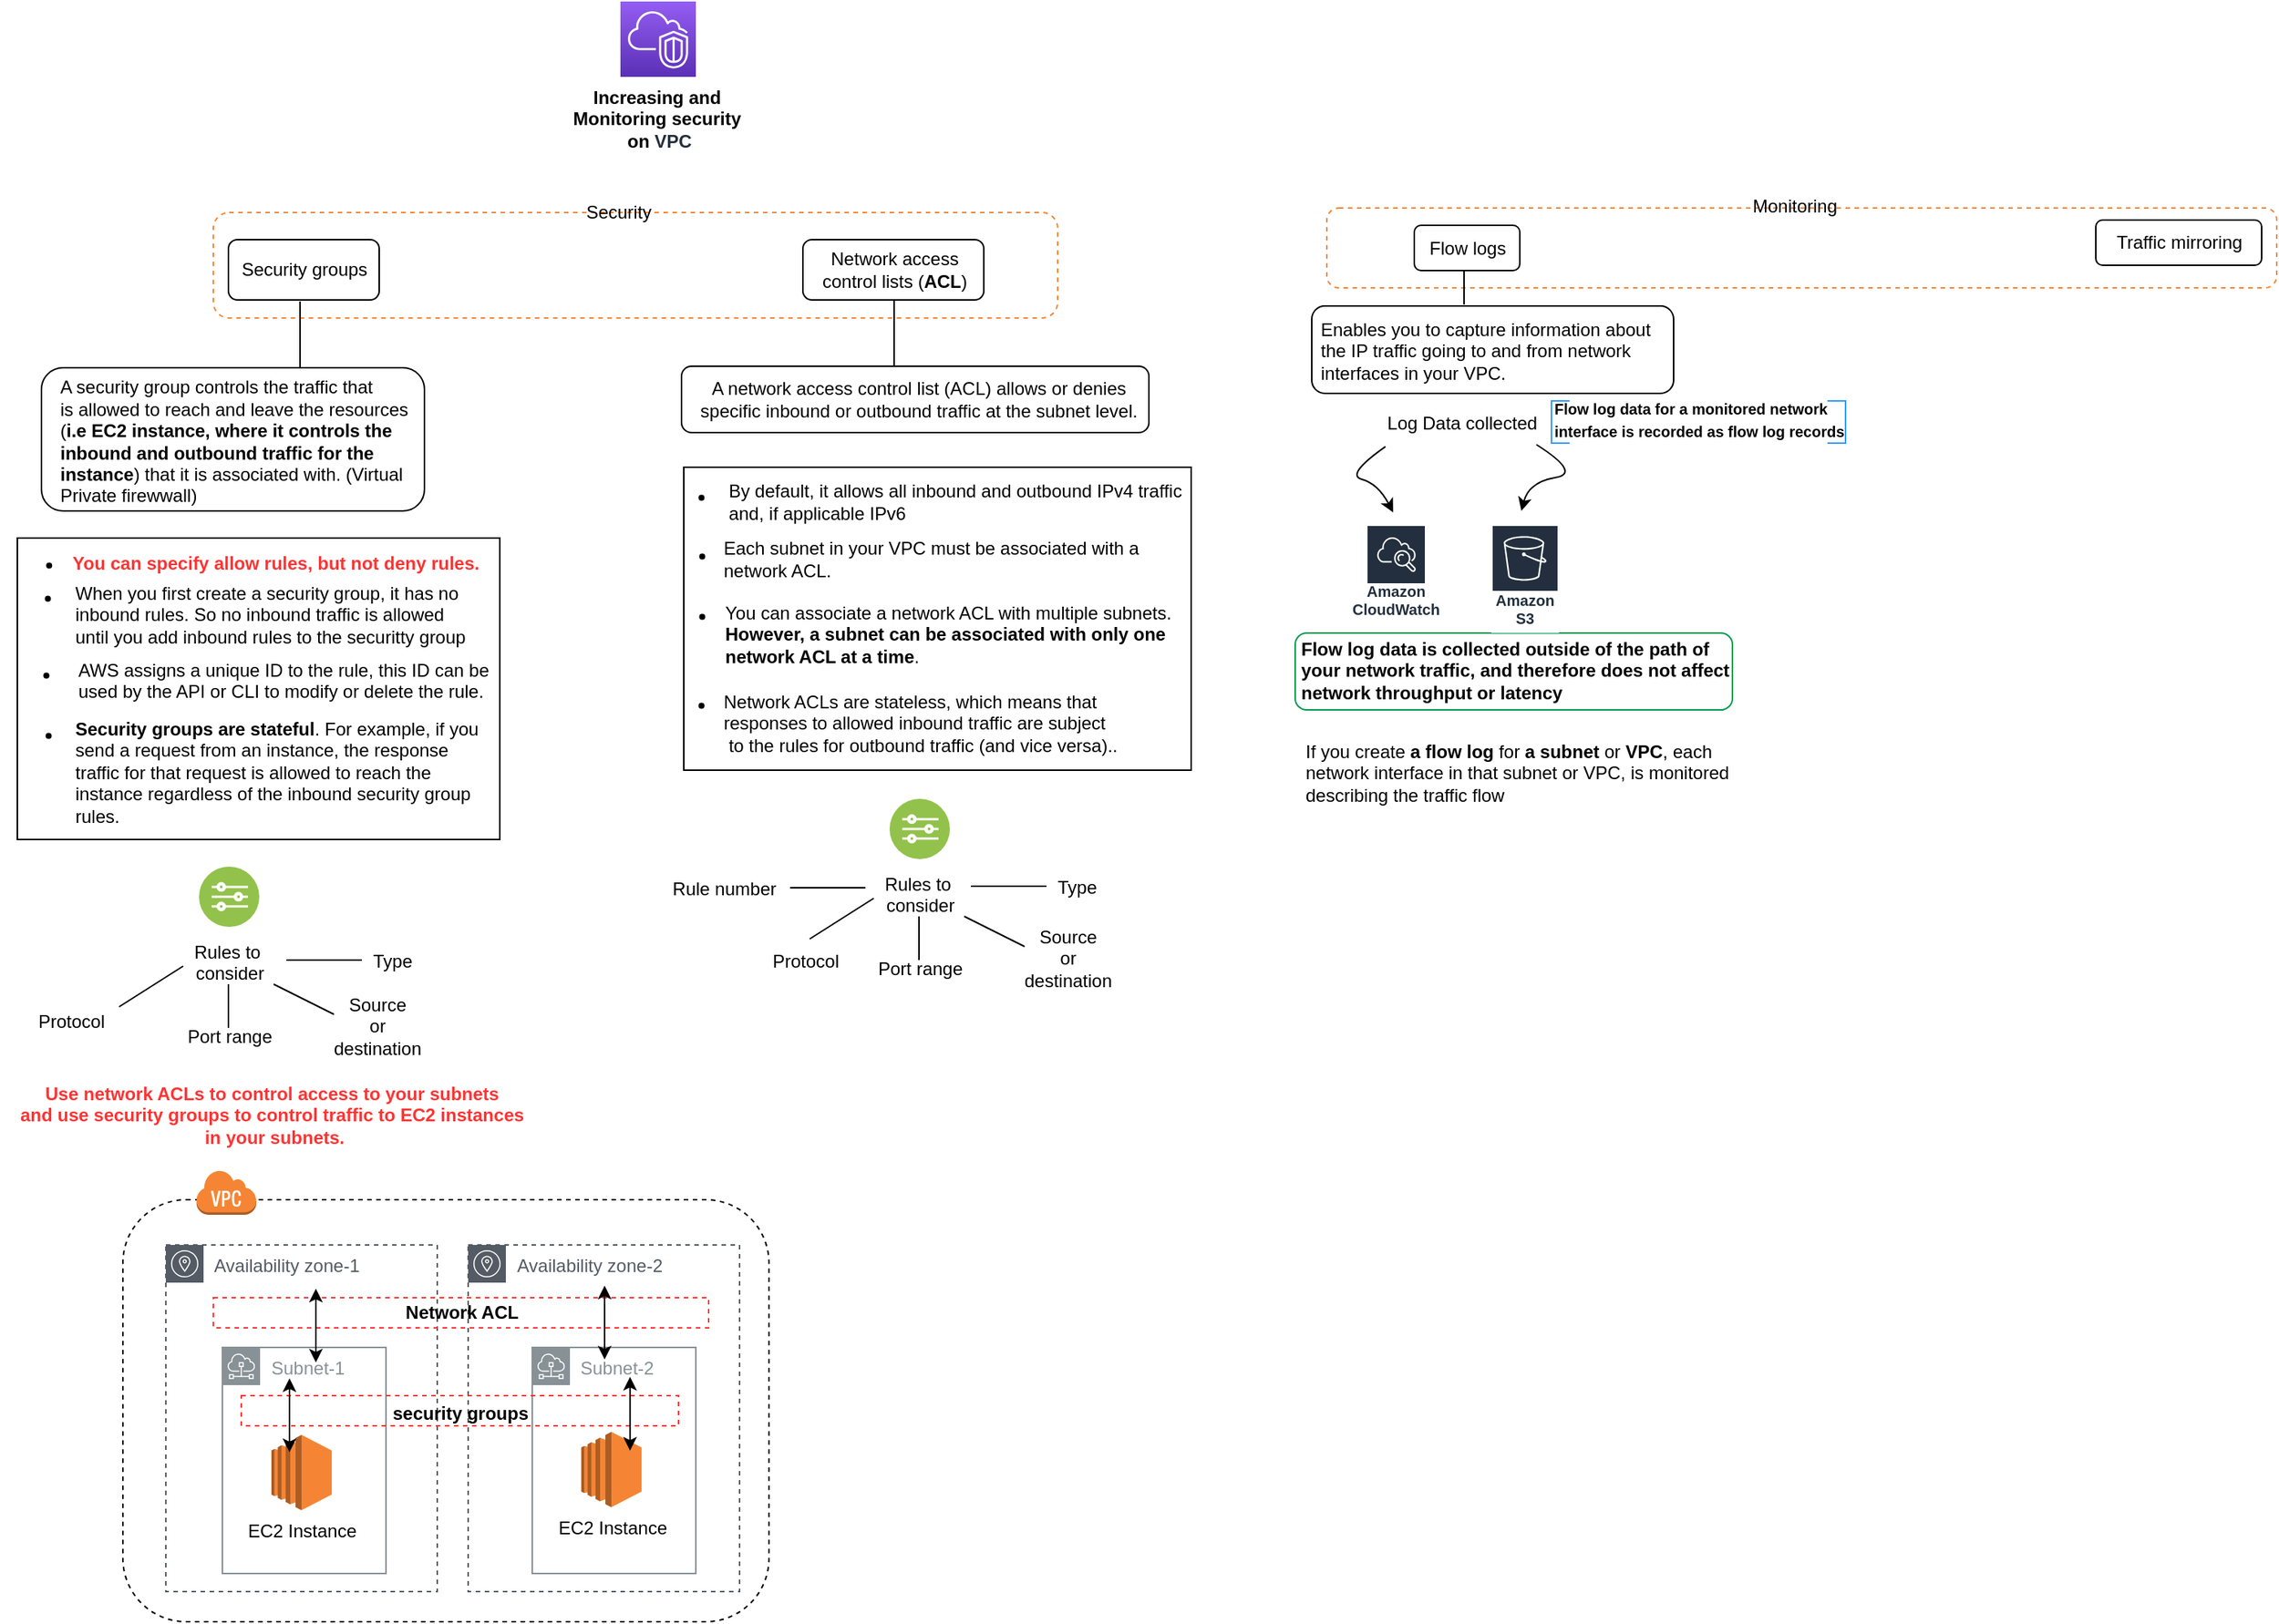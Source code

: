 <mxfile version="20.2.2" type="github">
  <diagram id="cpsscqJeLkJXniqVmFfT" name="Page-1">
    <mxGraphModel dx="2453" dy="484" grid="1" gridSize="10" guides="1" tooltips="1" connect="1" arrows="1" fold="1" page="1" pageScale="1" pageWidth="1654" pageHeight="1169" math="0" shadow="0">
      <root>
        <mxCell id="0" />
        <mxCell id="1" parent="0" />
        <mxCell id="yMgCK0aEijrdPxdoYDGV-15" value="" style="rounded=1;whiteSpace=wrap;html=1;shadow=0;fontColor=default;strokeColor=#00994D;strokeWidth=1;fillColor=none;" vertex="1" parent="1">
          <mxGeometry x="-701" y="449" width="290" height="51" as="geometry" />
        </mxCell>
        <mxCell id="yMgCK0aEijrdPxdoYDGV-6" value="" style="rounded=1;whiteSpace=wrap;html=1;shadow=0;fontColor=#000000;strokeColor=#000000;strokeWidth=1;fillColor=none;" vertex="1" parent="1">
          <mxGeometry x="-690" y="232" width="240" height="58" as="geometry" />
        </mxCell>
        <mxCell id="QcHBrNCwGpu6GKMh8RlP-12" value="" style="rounded=1;whiteSpace=wrap;html=1;strokeColor=#F58534;fillColor=none;dashed=1;" parent="1" vertex="1">
          <mxGeometry x="-680" y="167" width="630" height="53" as="geometry" />
        </mxCell>
        <mxCell id="Rog5_UgRyedYUE5XWu1X-60" value="" style="rounded=0;whiteSpace=wrap;html=1;strokeColor=#000000;strokeWidth=1;fillColor=none;" parent="1" vertex="1">
          <mxGeometry x="-1106.5" y="339" width="336.5" height="201" as="geometry" />
        </mxCell>
        <mxCell id="Rog5_UgRyedYUE5XWu1X-36" value="" style="rounded=1;whiteSpace=wrap;html=1;shadow=0;fontColor=#000000;strokeColor=#000000;strokeWidth=1;fillColor=none;dashed=1;" parent="1" vertex="1">
          <mxGeometry x="-1478.5" y="825" width="428.5" height="280" as="geometry" />
        </mxCell>
        <mxCell id="Rog5_UgRyedYUE5XWu1X-11" value="" style="rounded=1;whiteSpace=wrap;html=1;fillColor=none;" parent="1" vertex="1">
          <mxGeometry x="-1532.5" y="273" width="254" height="95" as="geometry" />
        </mxCell>
        <mxCell id="Rog5_UgRyedYUE5XWu1X-1" value="A security group controls the traffic that &lt;br&gt;is allowed to reach and leave the resources&lt;br&gt;(&lt;b&gt;i.e&amp;nbsp;EC2 instance, where it controls the &lt;br&gt;inbound and outbound traffic for the &lt;br&gt;instance&lt;/b&gt;)&amp;nbsp;that it is associated with. (Virtual&lt;br&gt;Private firewwall)" style="text;html=1;align=left;verticalAlign=middle;resizable=0;points=[];autosize=1;strokeColor=none;fillColor=none;" parent="1" vertex="1">
          <mxGeometry x="-1522.5" y="272" width="250" height="100" as="geometry" />
        </mxCell>
        <mxCell id="QcHBrNCwGpu6GKMh8RlP-11" value="" style="rounded=1;whiteSpace=wrap;html=1;strokeColor=#F58534;fillColor=none;dashed=1;" parent="1" vertex="1">
          <mxGeometry x="-1418.5" y="170" width="560" height="70" as="geometry" />
        </mxCell>
        <mxCell id="QcHBrNCwGpu6GKMh8RlP-2" value="&lt;b&gt;&lt;span style=&quot;color: rgb(0, 0, 0);&quot;&gt;Increasing and&amp;nbsp;&lt;/span&gt;&lt;br style=&quot;color: rgb(0, 0, 0);&quot;&gt;&lt;span style=&quot;color: rgb(0, 0, 0);&quot;&gt;Monitoring security&amp;nbsp; &lt;br&gt;on&amp;nbsp;&lt;/span&gt;VPC&lt;/b&gt;" style="sketch=0;points=[[0,0,0],[0.25,0,0],[0.5,0,0],[0.75,0,0],[1,0,0],[0,1,0],[0.25,1,0],[0.5,1,0],[0.75,1,0],[1,1,0],[0,0.25,0],[0,0.5,0],[0,0.75,0],[1,0.25,0],[1,0.5,0],[1,0.75,0]];outlineConnect=0;fontColor=#232F3E;gradientColor=#945DF2;gradientDirection=north;fillColor=#5A30B5;strokeColor=#ffffff;dashed=0;verticalLabelPosition=bottom;verticalAlign=top;align=center;html=1;fontSize=12;fontStyle=0;aspect=fixed;shape=mxgraph.aws4.resourceIcon;resIcon=mxgraph.aws4.vpc;" parent="1" vertex="1">
          <mxGeometry x="-1148.5" y="30" width="50" height="50" as="geometry" />
        </mxCell>
        <mxCell id="QcHBrNCwGpu6GKMh8RlP-7" value="Security groups" style="rounded=1;whiteSpace=wrap;html=1;fillColor=none;" parent="1" vertex="1">
          <mxGeometry x="-1408.5" y="188" width="100" height="40" as="geometry" />
        </mxCell>
        <mxCell id="QcHBrNCwGpu6GKMh8RlP-8" value="Network access &lt;br&gt;control lists (&lt;b&gt;ACL&lt;/b&gt;)" style="text;html=1;align=center;verticalAlign=middle;resizable=0;points=[];autosize=1;strokeColor=default;fillColor=none;rounded=1;" parent="1" vertex="1">
          <mxGeometry x="-1027.5" y="188" width="120" height="40" as="geometry" />
        </mxCell>
        <mxCell id="QcHBrNCwGpu6GKMh8RlP-9" value="Flow logs" style="text;html=1;align=center;verticalAlign=middle;resizable=0;points=[];autosize=1;strokeColor=default;fillColor=none;rounded=1;" parent="1" vertex="1">
          <mxGeometry x="-622" y="178.5" width="70" height="30" as="geometry" />
        </mxCell>
        <mxCell id="QcHBrNCwGpu6GKMh8RlP-10" value="Traffic mirroring" style="text;html=1;align=center;verticalAlign=middle;resizable=0;points=[];autosize=1;strokeColor=default;fillColor=none;rounded=1;" parent="1" vertex="1">
          <mxGeometry x="-170" y="175" width="110" height="30" as="geometry" />
        </mxCell>
        <mxCell id="Rog5_UgRyedYUE5XWu1X-8" value="" style="group" parent="1" vertex="1" connectable="0">
          <mxGeometry x="-1548.5" y="406" width="406.36" height="180" as="geometry" />
        </mxCell>
        <mxCell id="Rog5_UgRyedYUE5XWu1X-16" value="" style="rounded=0;whiteSpace=wrap;html=1;strokeColor=#000000;strokeWidth=1;fillColor=none;" parent="Rog5_UgRyedYUE5XWu1X-8" vertex="1">
          <mxGeometry y="-20" width="320" height="200" as="geometry" />
        </mxCell>
        <mxCell id="Rog5_UgRyedYUE5XWu1X-3" value="When you first create a security group, it has no &lt;br&gt;inbound rules. So no inbound traffic is allowed&lt;br&gt;until you add inbound rules to the securitty group" style="text;html=1;align=left;verticalAlign=middle;resizable=0;points=[];autosize=1;strokeColor=none;fillColor=none;" parent="Rog5_UgRyedYUE5XWu1X-8" vertex="1">
          <mxGeometry x="36.364" y="0.72" width="280" height="60" as="geometry" />
        </mxCell>
        <mxCell id="Rog5_UgRyedYUE5XWu1X-7" value="" style="shape=waypoint;sketch=0;fillStyle=solid;size=6;pointerEvents=1;points=[];fillColor=none;resizable=0;rotatable=0;perimeter=centerPerimeter;snapToPoint=1;strokeWidth=0;" parent="Rog5_UgRyedYUE5XWu1X-8" vertex="1">
          <mxGeometry width="40" height="40" as="geometry" />
        </mxCell>
        <mxCell id="Rog5_UgRyedYUE5XWu1X-51" value="&lt;b&gt;Security groups are stateful&lt;/b&gt;. For example, if you &lt;br&gt;send a request from an instance, the response &lt;br&gt;traffic for that request is allowed to reach the &lt;br&gt;instance regardless of the inbound security group &lt;br&gt;rules." style="text;whiteSpace=wrap;html=1;fontColor=#000000;" parent="Rog5_UgRyedYUE5XWu1X-8" vertex="1">
          <mxGeometry x="36.36" y="93" width="370" height="55" as="geometry" />
        </mxCell>
        <mxCell id="Rog5_UgRyedYUE5XWu1X-6" value="" style="group" parent="Rog5_UgRyedYUE5XWu1X-8" vertex="1" connectable="0">
          <mxGeometry x="0.86" y="-22" width="319" height="40" as="geometry" />
        </mxCell>
        <mxCell id="Rog5_UgRyedYUE5XWu1X-2" value="&lt;span style=&quot;background-color: initial;&quot;&gt;&lt;b&gt;&lt;font color=&quot;#ff3333&quot;&gt;&amp;nbsp; &amp;nbsp; You can specify allow rules, but not deny rules.&lt;/font&gt;&lt;/b&gt;&lt;/span&gt;" style="text;html=1;align=center;verticalAlign=middle;resizable=0;points=[];autosize=1;strokeColor=none;fillColor=none;" parent="Rog5_UgRyedYUE5XWu1X-6" vertex="1">
          <mxGeometry x="9" y="4" width="310" height="30" as="geometry" />
        </mxCell>
        <mxCell id="Rog5_UgRyedYUE5XWu1X-5" value="" style="shape=waypoint;sketch=0;fillStyle=solid;size=6;pointerEvents=1;points=[];fillColor=none;resizable=0;rotatable=0;perimeter=centerPerimeter;snapToPoint=1;strokeWidth=0;" parent="Rog5_UgRyedYUE5XWu1X-6" vertex="1">
          <mxGeometry width="40" height="40" as="geometry" />
        </mxCell>
        <mxCell id="Rog5_UgRyedYUE5XWu1X-10" value="" style="group" parent="1" vertex="1" connectable="0">
          <mxGeometry x="-1549.5" y="457" width="339" height="43" as="geometry" />
        </mxCell>
        <mxCell id="Rog5_UgRyedYUE5XWu1X-4" value="&lt;div&gt;AWS assigns a unique ID to the rule, this ID can be&amp;nbsp;&lt;/div&gt;&lt;div&gt;used by the API or CLI to modify or delete the rule.&lt;/div&gt;&lt;div&gt;&lt;br&gt;&lt;/div&gt;" style="text;html=1;align=left;verticalAlign=middle;resizable=0;points=[];autosize=1;strokeColor=none;fillColor=none;" parent="Rog5_UgRyedYUE5XWu1X-10" vertex="1">
          <mxGeometry x="39" y="0.705" width="300" height="60" as="geometry" />
        </mxCell>
        <mxCell id="Rog5_UgRyedYUE5XWu1X-9" value="" style="shape=waypoint;sketch=0;fillStyle=solid;size=6;pointerEvents=1;points=[];fillColor=none;resizable=0;rotatable=0;perimeter=centerPerimeter;snapToPoint=1;strokeWidth=0;" parent="Rog5_UgRyedYUE5XWu1X-10" vertex="1">
          <mxGeometry width="40" height="40" as="geometry" />
        </mxCell>
        <mxCell id="Rog5_UgRyedYUE5XWu1X-12" value="" style="endArrow=none;html=1;rounded=0;" parent="1" edge="1">
          <mxGeometry width="50" height="50" relative="1" as="geometry">
            <mxPoint x="-1361" y="273" as="sourcePoint" />
            <mxPoint x="-1361" y="229" as="targetPoint" />
          </mxGeometry>
        </mxCell>
        <mxCell id="Rog5_UgRyedYUE5XWu1X-17" value="Rules to&amp;nbsp;&lt;br&gt;consider" style="aspect=fixed;perimeter=ellipsePerimeter;html=1;align=center;shadow=0;dashed=0;fontColor=#000000;labelBackgroundColor=#ffffff;fontSize=12;spacingTop=3;image;image=img/lib/ibm/vpc/Rules.svg;strokeColor=#000000;strokeWidth=1;fillColor=none;fontStyle=0" parent="1" vertex="1">
          <mxGeometry x="-1428" y="604" width="40" height="40" as="geometry" />
        </mxCell>
        <mxCell id="Rog5_UgRyedYUE5XWu1X-19" value="Protocol" style="text;html=1;align=center;verticalAlign=middle;resizable=0;points=[];autosize=1;strokeColor=none;fillColor=none;fontColor=#000000;" parent="1" vertex="1">
          <mxGeometry x="-1548.5" y="692" width="70" height="30" as="geometry" />
        </mxCell>
        <mxCell id="Rog5_UgRyedYUE5XWu1X-20" value="Port range" style="text;html=1;align=center;verticalAlign=middle;resizable=0;points=[];autosize=1;strokeColor=none;fillColor=none;fontColor=#000000;" parent="1" vertex="1">
          <mxGeometry x="-1448" y="702" width="80" height="30" as="geometry" />
        </mxCell>
        <mxCell id="Rog5_UgRyedYUE5XWu1X-21" value="Source &lt;br&gt;or &lt;br&gt;destination" style="text;html=1;align=center;verticalAlign=middle;resizable=0;points=[];autosize=1;strokeColor=none;fillColor=none;fontColor=#000000;" parent="1" vertex="1">
          <mxGeometry x="-1350.5" y="680" width="80" height="60" as="geometry" />
        </mxCell>
        <mxCell id="Rog5_UgRyedYUE5XWu1X-22" value="" style="endArrow=none;html=1;rounded=0;fontColor=#000000;" parent="1" edge="1">
          <mxGeometry width="50" height="50" relative="1" as="geometry">
            <mxPoint x="-1481" y="697" as="sourcePoint" />
            <mxPoint x="-1438.5" y="670" as="targetPoint" />
          </mxGeometry>
        </mxCell>
        <mxCell id="Rog5_UgRyedYUE5XWu1X-23" value="" style="endArrow=none;html=1;rounded=0;fontColor=#000000;" parent="1" edge="1">
          <mxGeometry width="50" height="50" relative="1" as="geometry">
            <mxPoint x="-1338.5" y="702" as="sourcePoint" />
            <mxPoint x="-1378.5" y="682" as="targetPoint" />
          </mxGeometry>
        </mxCell>
        <mxCell id="Rog5_UgRyedYUE5XWu1X-24" value="" style="endArrow=none;html=1;rounded=0;fontColor=#000000;" parent="1" edge="1">
          <mxGeometry width="50" height="50" relative="1" as="geometry">
            <mxPoint x="-1408.5" y="711" as="sourcePoint" />
            <mxPoint x="-1408.5" y="682" as="targetPoint" />
          </mxGeometry>
        </mxCell>
        <mxCell id="Rog5_UgRyedYUE5XWu1X-25" value="Use network ACLs to control access to your subnets &lt;br&gt;and use security groups to control traffic to EC2 instances&lt;br&gt;&amp;nbsp;in your subnets." style="text;html=1;align=center;verticalAlign=middle;resizable=0;points=[];autosize=1;strokeColor=none;fillColor=none;fontColor=#FF3333;fontStyle=1" parent="1" vertex="1">
          <mxGeometry x="-1560" y="739" width="360" height="60" as="geometry" />
        </mxCell>
        <mxCell id="Rog5_UgRyedYUE5XWu1X-26" value="Availability zone-1" style="sketch=0;outlineConnect=0;gradientColor=none;html=1;whiteSpace=wrap;fontSize=12;fontStyle=0;shape=mxgraph.aws4.group;grIcon=mxgraph.aws4.group_availability_zone;strokeColor=#545B64;fillColor=none;verticalAlign=top;align=left;spacingLeft=30;fontColor=#545B64;dashed=1;strokeWidth=1;" parent="1" vertex="1">
          <mxGeometry x="-1450" y="855" width="180" height="230" as="geometry" />
        </mxCell>
        <mxCell id="Rog5_UgRyedYUE5XWu1X-30" value="Subnet-1" style="sketch=0;outlineConnect=0;gradientColor=none;html=1;whiteSpace=wrap;fontSize=12;fontStyle=0;shape=mxgraph.aws4.group;grIcon=mxgraph.aws4.group_subnet;strokeColor=#879196;fillColor=none;verticalAlign=top;align=left;spacingLeft=30;fontColor=#879196;dashed=0;shadow=0;" parent="1" vertex="1">
          <mxGeometry x="-1412.5" y="923" width="108.5" height="150" as="geometry" />
        </mxCell>
        <mxCell id="Rog5_UgRyedYUE5XWu1X-33" value="&lt;font color=&quot;#000000&quot;&gt;EC2 Instance&lt;/font&gt;" style="outlineConnect=0;dashed=0;verticalLabelPosition=bottom;verticalAlign=top;align=center;html=1;shape=mxgraph.aws3.ec2;fillColor=#F58534;gradientColor=none;shadow=0;fontColor=#FF3333;strokeColor=#000000;strokeWidth=2;" parent="1" vertex="1">
          <mxGeometry x="-1380" y="981" width="40" height="50" as="geometry" />
        </mxCell>
        <mxCell id="Rog5_UgRyedYUE5XWu1X-34" value="" style="outlineConnect=0;dashed=0;verticalLabelPosition=bottom;verticalAlign=top;align=center;html=1;shape=mxgraph.aws3.virtual_private_cloud;fillColor=#F58534;gradientColor=none;shadow=0;fontColor=#000000;strokeColor=#000000;strokeWidth=2;" parent="1" vertex="1">
          <mxGeometry x="-1430" y="805" width="40" height="30" as="geometry" />
        </mxCell>
        <mxCell id="Rog5_UgRyedYUE5XWu1X-37" value="Availability zone-2" style="sketch=0;outlineConnect=0;gradientColor=none;html=1;whiteSpace=wrap;fontSize=12;fontStyle=0;shape=mxgraph.aws4.group;grIcon=mxgraph.aws4.group_availability_zone;strokeColor=#545B64;fillColor=none;verticalAlign=top;align=left;spacingLeft=30;fontColor=#545B64;dashed=1;strokeWidth=1;" parent="1" vertex="1">
          <mxGeometry x="-1249.5" y="855" width="180" height="230" as="geometry" />
        </mxCell>
        <mxCell id="Rog5_UgRyedYUE5XWu1X-38" value="Subnet-2" style="sketch=0;outlineConnect=0;gradientColor=none;html=1;whiteSpace=wrap;fontSize=12;fontStyle=0;shape=mxgraph.aws4.group;grIcon=mxgraph.aws4.group_subnet;strokeColor=#879196;fillColor=none;verticalAlign=top;align=left;spacingLeft=30;fontColor=#879196;dashed=0;shadow=0;" parent="1" vertex="1">
          <mxGeometry x="-1207" y="923" width="108.5" height="150" as="geometry" />
        </mxCell>
        <mxCell id="Rog5_UgRyedYUE5XWu1X-39" value="&lt;font color=&quot;#000000&quot;&gt;EC2 Instance&lt;/font&gt;" style="outlineConnect=0;dashed=0;verticalLabelPosition=bottom;verticalAlign=top;align=center;html=1;shape=mxgraph.aws3.ec2;fillColor=#F58534;gradientColor=none;shadow=0;fontColor=#FF3333;strokeColor=#000000;strokeWidth=2;" parent="1" vertex="1">
          <mxGeometry x="-1174.5" y="979" width="40" height="50" as="geometry" />
        </mxCell>
        <mxCell id="Rog5_UgRyedYUE5XWu1X-40" value="" style="rounded=0;whiteSpace=wrap;html=1;shadow=0;dashed=1;fontColor=#000000;strokeColor=#FF3333;strokeWidth=1;fillColor=none;" parent="1" vertex="1">
          <mxGeometry x="-1400" y="955" width="290" height="20" as="geometry" />
        </mxCell>
        <mxCell id="Rog5_UgRyedYUE5XWu1X-41" value="&lt;b&gt;security groups&lt;/b&gt;" style="text;html=1;align=center;verticalAlign=middle;resizable=0;points=[];autosize=1;strokeColor=none;fillColor=none;fontColor=#000000;" parent="1" vertex="1">
          <mxGeometry x="-1310" y="952" width="110" height="30" as="geometry" />
        </mxCell>
        <mxCell id="Rog5_UgRyedYUE5XWu1X-42" value="" style="rounded=0;whiteSpace=wrap;html=1;shadow=0;dashed=1;fontColor=#000000;strokeColor=#FF3333;strokeWidth=1;fillColor=none;" parent="1" vertex="1">
          <mxGeometry x="-1418.5" y="890" width="328.5" height="20" as="geometry" />
        </mxCell>
        <mxCell id="Rog5_UgRyedYUE5XWu1X-43" value="&lt;b&gt;Network ACL&lt;/b&gt;" style="text;html=1;align=center;verticalAlign=middle;resizable=0;points=[];autosize=1;strokeColor=none;fillColor=none;fontColor=#000000;" parent="1" vertex="1">
          <mxGeometry x="-1304" y="885" width="100" height="30" as="geometry" />
        </mxCell>
        <mxCell id="Rog5_UgRyedYUE5XWu1X-44" value="A network access control list (ACL) allows or denies &lt;br&gt;specific inbound or outbound traffic at the subnet level." style="text;html=1;align=center;verticalAlign=middle;resizable=0;points=[];autosize=1;strokeColor=none;fillColor=none;fontColor=#000000;" parent="1" vertex="1">
          <mxGeometry x="-1106.5" y="274" width="310" height="40" as="geometry" />
        </mxCell>
        <mxCell id="Rog5_UgRyedYUE5XWu1X-45" value="&amp;nbsp;By default, it allows all inbound and outbound IPv4 traffic&lt;br&gt;&amp;nbsp;and, if applicable IPv6" style="text;html=1;align=left;verticalAlign=middle;resizable=0;points=[];autosize=1;strokeColor=none;fillColor=none;fontColor=#000000;" parent="1" vertex="1">
          <mxGeometry x="-1082" y="342" width="330" height="40" as="geometry" />
        </mxCell>
        <mxCell id="Rog5_UgRyedYUE5XWu1X-46" value="Each subnet in your VPC must be associated with a &lt;br&gt;network ACL." style="text;html=1;align=left;verticalAlign=middle;resizable=0;points=[];autosize=1;strokeColor=none;fillColor=none;fontColor=#000000;" parent="1" vertex="1">
          <mxGeometry x="-1082" y="380" width="300" height="40" as="geometry" />
        </mxCell>
        <mxCell id="Rog5_UgRyedYUE5XWu1X-47" value="You can associate a network ACL with multiple subnets. &lt;br&gt;&lt;b&gt;However, a subnet can be associated with only one &lt;br&gt;network ACL at a time&lt;/b&gt;." style="text;html=1;align=left;verticalAlign=middle;resizable=0;points=[];autosize=1;strokeColor=none;fillColor=none;fontColor=#000000;" parent="1" vertex="1">
          <mxGeometry x="-1081" y="420" width="320" height="60" as="geometry" />
        </mxCell>
        <mxCell id="Rog5_UgRyedYUE5XWu1X-52" value="" style="shape=waypoint;sketch=0;fillStyle=solid;size=6;pointerEvents=1;points=[];fillColor=none;resizable=0;rotatable=0;perimeter=centerPerimeter;snapToPoint=1;strokeWidth=0;" parent="1" vertex="1">
          <mxGeometry x="-1548" y="497" width="40" height="40" as="geometry" />
        </mxCell>
        <mxCell id="Rog5_UgRyedYUE5XWu1X-53" value="" style="rounded=1;whiteSpace=wrap;html=1;shadow=0;fontColor=#000000;strokeColor=#000000;strokeWidth=1;fillColor=none;" parent="1" vertex="1">
          <mxGeometry x="-1108" y="272" width="310" height="44" as="geometry" />
        </mxCell>
        <mxCell id="Rog5_UgRyedYUE5XWu1X-54" value="" style="endArrow=none;html=1;rounded=0;" parent="1" edge="1">
          <mxGeometry width="50" height="50" relative="1" as="geometry">
            <mxPoint x="-967" y="272" as="sourcePoint" />
            <mxPoint x="-967" y="228" as="targetPoint" />
          </mxGeometry>
        </mxCell>
        <mxCell id="Rog5_UgRyedYUE5XWu1X-55" value="" style="shape=waypoint;sketch=0;fillStyle=solid;size=6;pointerEvents=1;points=[];fillColor=none;resizable=0;rotatable=0;perimeter=centerPerimeter;snapToPoint=1;strokeWidth=0;" parent="1" vertex="1">
          <mxGeometry x="-1115" y="339" width="40" height="40" as="geometry" />
        </mxCell>
        <mxCell id="Rog5_UgRyedYUE5XWu1X-56" value="" style="shape=waypoint;sketch=0;fillStyle=solid;size=6;pointerEvents=1;points=[];fillColor=none;resizable=0;rotatable=0;perimeter=centerPerimeter;snapToPoint=1;strokeWidth=0;" parent="1" vertex="1">
          <mxGeometry x="-1114.5" y="378" width="40" height="40" as="geometry" />
        </mxCell>
        <mxCell id="Rog5_UgRyedYUE5XWu1X-57" value="" style="shape=waypoint;sketch=0;fillStyle=solid;size=6;pointerEvents=1;points=[];fillColor=none;resizable=0;rotatable=0;perimeter=centerPerimeter;snapToPoint=1;strokeWidth=0;" parent="1" vertex="1">
          <mxGeometry x="-1114.5" y="418" width="40" height="40" as="geometry" />
        </mxCell>
        <mxCell id="Rog5_UgRyedYUE5XWu1X-58" value="" style="shape=waypoint;sketch=0;fillStyle=solid;size=6;pointerEvents=1;points=[];fillColor=none;resizable=0;rotatable=0;perimeter=centerPerimeter;snapToPoint=1;strokeWidth=0;" parent="1" vertex="1">
          <mxGeometry x="-1115" y="477" width="40" height="40" as="geometry" />
        </mxCell>
        <mxCell id="Rog5_UgRyedYUE5XWu1X-59" value="Network ACLs are stateless, which means that &lt;br&gt;responses to allowed inbound traffic are subject&lt;br&gt;&amp;nbsp;to the rules for outbound traffic (and vice versa).." style="text;html=1;align=left;verticalAlign=middle;resizable=0;points=[];autosize=1;strokeColor=none;fillColor=none;fontColor=#000000;" parent="1" vertex="1">
          <mxGeometry x="-1082" y="479" width="280" height="60" as="geometry" />
        </mxCell>
        <mxCell id="Rog5_UgRyedYUE5XWu1X-61" value="Rules to&amp;nbsp;&lt;br&gt;consider" style="aspect=fixed;perimeter=ellipsePerimeter;html=1;align=center;shadow=0;dashed=0;fontColor=#000000;labelBackgroundColor=#ffffff;fontSize=12;spacingTop=3;image;image=img/lib/ibm/vpc/Rules.svg;strokeColor=#000000;strokeWidth=1;fillColor=none;fontStyle=0" parent="1" vertex="1">
          <mxGeometry x="-970" y="559" width="40" height="40" as="geometry" />
        </mxCell>
        <mxCell id="Rog5_UgRyedYUE5XWu1X-62" value="Port range" style="text;html=1;align=center;verticalAlign=middle;resizable=0;points=[];autosize=1;strokeColor=none;fillColor=none;fontColor=#000000;" parent="1" vertex="1">
          <mxGeometry x="-990" y="657" width="80" height="30" as="geometry" />
        </mxCell>
        <mxCell id="Rog5_UgRyedYUE5XWu1X-63" value="Source &lt;br&gt;or &lt;br&gt;destination" style="text;html=1;align=center;verticalAlign=middle;resizable=0;points=[];autosize=1;strokeColor=none;fillColor=none;fontColor=#000000;" parent="1" vertex="1">
          <mxGeometry x="-892.5" y="635" width="80" height="60" as="geometry" />
        </mxCell>
        <mxCell id="Rog5_UgRyedYUE5XWu1X-64" value="" style="endArrow=none;html=1;rounded=0;fontColor=#000000;" parent="1" edge="1">
          <mxGeometry width="50" height="50" relative="1" as="geometry">
            <mxPoint x="-1023" y="652" as="sourcePoint" />
            <mxPoint x="-980.5" y="625" as="targetPoint" />
          </mxGeometry>
        </mxCell>
        <mxCell id="Rog5_UgRyedYUE5XWu1X-65" value="" style="endArrow=none;html=1;rounded=0;fontColor=#000000;" parent="1" edge="1">
          <mxGeometry width="50" height="50" relative="1" as="geometry">
            <mxPoint x="-880.5" y="657" as="sourcePoint" />
            <mxPoint x="-920.5" y="637" as="targetPoint" />
          </mxGeometry>
        </mxCell>
        <mxCell id="Rog5_UgRyedYUE5XWu1X-66" value="" style="endArrow=none;html=1;rounded=0;fontColor=#000000;" parent="1" edge="1">
          <mxGeometry width="50" height="50" relative="1" as="geometry">
            <mxPoint x="-950.5" y="666" as="sourcePoint" />
            <mxPoint x="-950.5" y="637" as="targetPoint" />
          </mxGeometry>
        </mxCell>
        <mxCell id="Rog5_UgRyedYUE5XWu1X-67" value="Protocol" style="text;html=1;align=center;verticalAlign=middle;resizable=0;points=[];autosize=1;strokeColor=none;fillColor=none;fontColor=#000000;" parent="1" vertex="1">
          <mxGeometry x="-1061" y="652" width="70" height="30" as="geometry" />
        </mxCell>
        <mxCell id="Rog5_UgRyedYUE5XWu1X-68" value="" style="endArrow=none;html=1;rounded=0;fontColor=#000000;" parent="1" edge="1">
          <mxGeometry width="50" height="50" relative="1" as="geometry">
            <mxPoint x="-1320" y="666" as="sourcePoint" />
            <mxPoint x="-1370" y="666" as="targetPoint" />
          </mxGeometry>
        </mxCell>
        <mxCell id="Rog5_UgRyedYUE5XWu1X-69" value="Type" style="text;html=1;align=center;verticalAlign=middle;resizable=0;points=[];autosize=1;strokeColor=none;fillColor=none;fontColor=#000000;" parent="1" vertex="1">
          <mxGeometry x="-1325" y="652" width="50" height="30" as="geometry" />
        </mxCell>
        <mxCell id="Rog5_UgRyedYUE5XWu1X-70" value="" style="endArrow=none;html=1;rounded=0;fontColor=#000000;" parent="1" edge="1">
          <mxGeometry width="50" height="50" relative="1" as="geometry">
            <mxPoint x="-866" y="617" as="sourcePoint" />
            <mxPoint x="-916" y="617" as="targetPoint" />
          </mxGeometry>
        </mxCell>
        <mxCell id="Rog5_UgRyedYUE5XWu1X-71" value="Type" style="text;html=1;align=center;verticalAlign=middle;resizable=0;points=[];autosize=1;strokeColor=none;fillColor=none;fontColor=#000000;" parent="1" vertex="1">
          <mxGeometry x="-871" y="603" width="50" height="30" as="geometry" />
        </mxCell>
        <mxCell id="Rog5_UgRyedYUE5XWu1X-72" value="Rule number" style="text;html=1;align=center;verticalAlign=middle;resizable=0;points=[];autosize=1;strokeColor=none;fillColor=none;fontColor=#000000;" parent="1" vertex="1">
          <mxGeometry x="-1125" y="604" width="90" height="30" as="geometry" />
        </mxCell>
        <mxCell id="Rog5_UgRyedYUE5XWu1X-73" value="" style="endArrow=none;html=1;rounded=0;fontColor=#000000;" parent="1" edge="1">
          <mxGeometry width="50" height="50" relative="1" as="geometry">
            <mxPoint x="-986" y="618" as="sourcePoint" />
            <mxPoint x="-1036" y="618" as="targetPoint" />
          </mxGeometry>
        </mxCell>
        <mxCell id="QcHBrNCwGpu6GKMh8RlP-14" value="Security" style="text;html=1;align=center;verticalAlign=middle;resizable=0;points=[];autosize=1;strokeColor=none;fillColor=none;" parent="1" vertex="1">
          <mxGeometry x="-1185.5" y="155" width="70" height="30" as="geometry" />
        </mxCell>
        <mxCell id="QcHBrNCwGpu6GKMh8RlP-13" value="Monitoring" style="text;html=1;align=center;verticalAlign=middle;resizable=0;points=[];autosize=1;strokeColor=none;fillColor=none;" parent="1" vertex="1">
          <mxGeometry x="-410" y="151" width="80" height="30" as="geometry" />
        </mxCell>
        <mxCell id="yMgCK0aEijrdPxdoYDGV-1" value="" style="endArrow=classic;startArrow=classic;html=1;rounded=0;fontColor=#FF3333;" edge="1" parent="1">
          <mxGeometry width="50" height="50" relative="1" as="geometry">
            <mxPoint x="-1350.5" y="933" as="sourcePoint" />
            <mxPoint x="-1350.5" y="884" as="targetPoint" />
          </mxGeometry>
        </mxCell>
        <mxCell id="yMgCK0aEijrdPxdoYDGV-2" value="" style="endArrow=classic;startArrow=classic;html=1;rounded=0;fontColor=#FF3333;" edge="1" parent="1">
          <mxGeometry width="50" height="50" relative="1" as="geometry">
            <mxPoint x="-1142.14" y="991.5" as="sourcePoint" />
            <mxPoint x="-1142.14" y="942.5" as="targetPoint" />
          </mxGeometry>
        </mxCell>
        <mxCell id="yMgCK0aEijrdPxdoYDGV-3" value="" style="endArrow=classic;startArrow=classic;html=1;rounded=0;fontColor=#FF3333;" edge="1" parent="1">
          <mxGeometry width="50" height="50" relative="1" as="geometry">
            <mxPoint x="-1368" y="992.5" as="sourcePoint" />
            <mxPoint x="-1368" y="943.5" as="targetPoint" />
          </mxGeometry>
        </mxCell>
        <mxCell id="yMgCK0aEijrdPxdoYDGV-4" value="" style="endArrow=classic;startArrow=classic;html=1;rounded=0;fontColor=#FF3333;" edge="1" parent="1">
          <mxGeometry width="50" height="50" relative="1" as="geometry">
            <mxPoint x="-1159" y="931" as="sourcePoint" />
            <mxPoint x="-1159" y="882" as="targetPoint" />
          </mxGeometry>
        </mxCell>
        <mxCell id="yMgCK0aEijrdPxdoYDGV-5" value="&lt;font color=&quot;#000000&quot;&gt;Enables you to capture information about &lt;br&gt;the IP traffic going to and from network &lt;br&gt;interfaces in your VPC.&amp;nbsp;&lt;/font&gt;" style="text;html=1;align=left;verticalAlign=middle;resizable=0;points=[];autosize=1;strokeColor=none;fillColor=none;fontColor=#FF3333;" vertex="1" parent="1">
          <mxGeometry x="-686" y="232" width="240" height="60" as="geometry" />
        </mxCell>
        <mxCell id="yMgCK0aEijrdPxdoYDGV-7" value="Log Data collected&amp;nbsp;" style="text;html=1;align=center;verticalAlign=middle;resizable=0;points=[];autosize=1;strokeColor=none;fillColor=none;fontColor=#000000;" vertex="1" parent="1">
          <mxGeometry x="-654" y="295" width="130" height="30" as="geometry" />
        </mxCell>
        <mxCell id="yMgCK0aEijrdPxdoYDGV-8" value="" style="curved=1;endArrow=classic;html=1;rounded=0;fontColor=#000000;exitX=0.099;exitY=0.976;exitDx=0;exitDy=0;exitPerimeter=0;" edge="1" parent="1">
          <mxGeometry width="50" height="50" relative="1" as="geometry">
            <mxPoint x="-641.13" y="325.28" as="sourcePoint" />
            <mxPoint x="-636" y="369" as="targetPoint" />
            <Array as="points">
              <mxPoint x="-667.7" y="344" />
              <mxPoint x="-646" y="350" />
            </Array>
          </mxGeometry>
        </mxCell>
        <mxCell id="yMgCK0aEijrdPxdoYDGV-10" value="Amazon CloudWatch" style="sketch=0;outlineConnect=0;fontColor=#232F3E;gradientColor=none;strokeColor=#ffffff;fillColor=#232F3E;dashed=0;verticalLabelPosition=middle;verticalAlign=bottom;align=center;html=1;whiteSpace=wrap;fontSize=10;fontStyle=1;spacing=3;shape=mxgraph.aws4.productIcon;prIcon=mxgraph.aws4.cloudwatch;" vertex="1" parent="1">
          <mxGeometry x="-654" y="377" width="40" height="65.5" as="geometry" />
        </mxCell>
        <mxCell id="yMgCK0aEijrdPxdoYDGV-11" value="" style="curved=1;endArrow=classic;html=1;rounded=0;fontColor=#000000;exitX=0.099;exitY=0.976;exitDx=0;exitDy=0;exitPerimeter=0;" edge="1" parent="1">
          <mxGeometry width="50" height="50" relative="1" as="geometry">
            <mxPoint x="-541" y="324" as="sourcePoint" />
            <mxPoint x="-551" y="368" as="targetPoint" />
            <Array as="points">
              <mxPoint x="-511" y="343" />
              <mxPoint x="-545.87" y="348.72" />
            </Array>
          </mxGeometry>
        </mxCell>
        <mxCell id="yMgCK0aEijrdPxdoYDGV-12" value="Amazon S3" style="sketch=0;outlineConnect=0;fontColor=#232F3E;gradientColor=none;strokeColor=#ffffff;fillColor=#232F3E;dashed=0;verticalLabelPosition=middle;verticalAlign=bottom;align=center;html=1;whiteSpace=wrap;fontSize=10;fontStyle=1;spacing=3;shape=mxgraph.aws4.productIcon;prIcon=mxgraph.aws4.s3;" vertex="1" parent="1">
          <mxGeometry x="-571" y="377" width="45" height="72" as="geometry" />
        </mxCell>
        <mxCell id="yMgCK0aEijrdPxdoYDGV-13" value="&lt;b&gt;Flow log data is collected outside of the path of &lt;br&gt;your network traffic, and therefore does not affect&lt;br&gt;network throughput or latency&lt;/b&gt;" style="text;html=1;align=left;verticalAlign=middle;resizable=0;points=[];autosize=1;strokeColor=none;fillColor=none;fontColor=#000000;" vertex="1" parent="1">
          <mxGeometry x="-699" y="444" width="310" height="60" as="geometry" />
        </mxCell>
        <mxCell id="yMgCK0aEijrdPxdoYDGV-16" value="" style="endArrow=none;html=1;rounded=0;" edge="1" parent="1">
          <mxGeometry width="50" height="50" relative="1" as="geometry">
            <mxPoint x="-589" y="231" as="sourcePoint" />
            <mxPoint x="-589" y="208" as="targetPoint" />
          </mxGeometry>
        </mxCell>
        <mxCell id="yMgCK0aEijrdPxdoYDGV-17" value="If you create &lt;b&gt;a&lt;/b&gt; &lt;b&gt;flow log&lt;/b&gt; for&lt;b&gt; a subnet&lt;/b&gt; or &lt;b&gt;VPC&lt;/b&gt;, each &lt;br&gt;network interface in that subnet or VPC, is monitored&lt;br&gt;describing&amp;nbsp;the traffic flow" style="text;html=1;align=left;verticalAlign=middle;resizable=0;points=[];autosize=1;strokeColor=none;fillColor=none;fontColor=default;" vertex="1" parent="1">
          <mxGeometry x="-696" y="512" width="300" height="60" as="geometry" />
        </mxCell>
        <mxCell id="yMgCK0aEijrdPxdoYDGV-18" value="&lt;font style=&quot;font-size: 10px;&quot;&gt;&lt;b&gt;Flow log data for a monitored network &lt;br&gt;interface&amp;nbsp;is recorded as flow log records&lt;/b&gt;&lt;/font&gt;" style="text;html=1;align=left;verticalAlign=middle;resizable=0;points=[];autosize=1;strokeColor=none;fillColor=none;fontColor=default;" vertex="1" parent="1">
          <mxGeometry x="-531" y="287" width="220" height="40" as="geometry" />
        </mxCell>
        <mxCell id="yMgCK0aEijrdPxdoYDGV-19" value="" style="strokeWidth=1;html=1;shape=mxgraph.flowchart.annotation_1;align=left;pointerEvents=1;fontColor=#000033;fillColor=none;strokeColor=#3399FF;" vertex="1" parent="1">
          <mxGeometry x="-531" y="295" width="12" height="28" as="geometry" />
        </mxCell>
        <mxCell id="yMgCK0aEijrdPxdoYDGV-20" value="" style="strokeWidth=1;html=1;shape=mxgraph.flowchart.annotation_1;align=left;pointerEvents=1;fontColor=#000033;fillColor=none;direction=west;strokeColor=#3399FF;" vertex="1" parent="1">
          <mxGeometry x="-348" y="295" width="12" height="28" as="geometry" />
        </mxCell>
      </root>
    </mxGraphModel>
  </diagram>
</mxfile>
